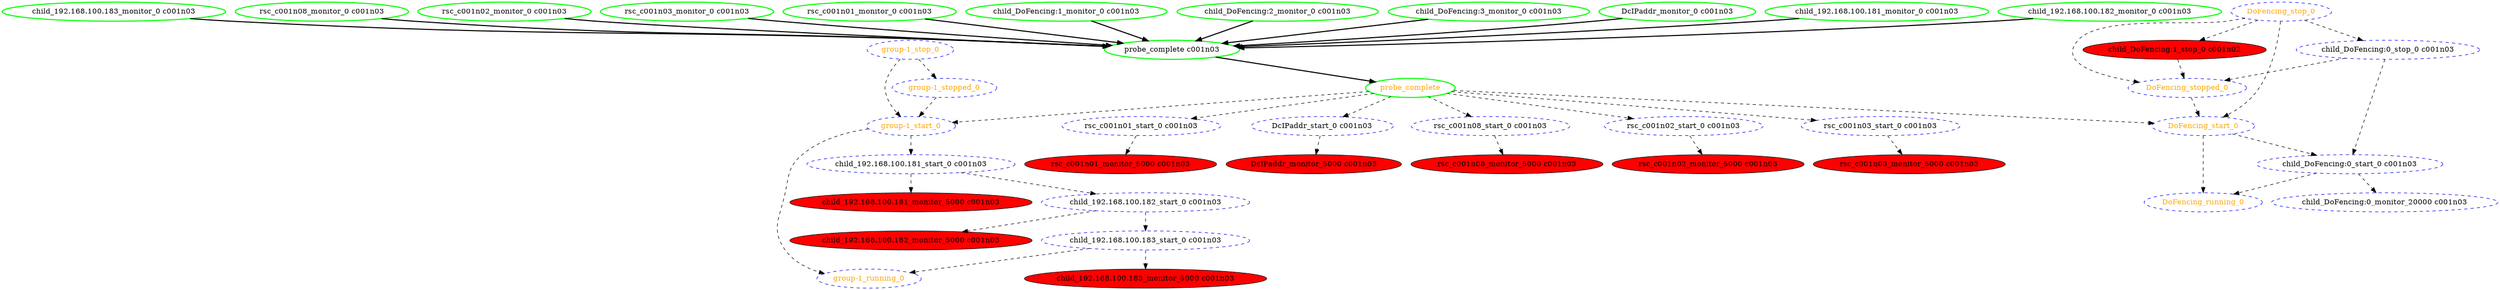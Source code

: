 digraph "g" {
	size = "30,30"
"child_DoFencing:0_monitor_20000 c001n03" [ style="dashed" color="blue" fontcolor="black" ]
"probe_complete" [ style=bold color="green" fontcolor="orange" ]
"probe_complete c001n03" [ style=bold color="green" fontcolor="black" ]
"DcIPaddr_monitor_0 c001n03" [ style=bold color="green" fontcolor="black" ]
"child_192.168.100.181_monitor_0 c001n03" [ style=bold color="green" fontcolor="black" ]
"child_192.168.100.182_monitor_0 c001n03" [ style=bold color="green" fontcolor="black" ]
"child_192.168.100.183_monitor_0 c001n03" [ style=bold color="green" fontcolor="black" ]
"rsc_c001n08_monitor_0 c001n03" [ style=bold color="green" fontcolor="black" ]
"rsc_c001n02_monitor_0 c001n03" [ style=bold color="green" fontcolor="black" ]
"rsc_c001n03_monitor_0 c001n03" [ style=bold color="green" fontcolor="black" ]
"rsc_c001n01_monitor_0 c001n03" [ style=bold color="green" fontcolor="black" ]
"child_DoFencing:1_monitor_0 c001n03" [ style=bold color="green" fontcolor="black" ]
"child_DoFencing:2_monitor_0 c001n03" [ style=bold color="green" fontcolor="black" ]
"child_DoFencing:3_monitor_0 c001n03" [ style=bold color="green" fontcolor="black" ]
"DcIPaddr_start_0 c001n03" [ style="dashed" color="blue" fontcolor="black" ]
"DcIPaddr_monitor_5000 c001n03" [ font_color=purple style=filled fillcolor=red ]
"child_192.168.100.181_start_0 c001n03" [ style="dashed" color="blue" fontcolor="black" ]
"child_192.168.100.181_monitor_5000 c001n03" [ font_color=purple style=filled fillcolor=red ]
"child_192.168.100.182_start_0 c001n03" [ style="dashed" color="blue" fontcolor="black" ]
"child_192.168.100.182_monitor_5000 c001n03" [ font_color=purple style=filled fillcolor=red ]
"child_192.168.100.183_start_0 c001n03" [ style="dashed" color="blue" fontcolor="black" ]
"child_192.168.100.183_monitor_5000 c001n03" [ font_color=purple style=filled fillcolor=red ]
"group-1_start_0" [ style="dashed" color="blue" fontcolor="orange" ]
"group-1_running_0" [ style="dashed" color="blue" fontcolor="orange" ]
"group-1_stop_0" [ style="dashed" color="blue" fontcolor="orange" ]
"group-1_stopped_0" [ style="dashed" color="blue" fontcolor="orange" ]
"rsc_c001n08_start_0 c001n03" [ style="dashed" color="blue" fontcolor="black" ]
"rsc_c001n08_monitor_5000 c001n03" [ font_color=purple style=filled fillcolor=red ]
"rsc_c001n02_start_0 c001n03" [ style="dashed" color="blue" fontcolor="black" ]
"rsc_c001n02_monitor_5000 c001n03" [ font_color=purple style=filled fillcolor=red ]
"rsc_c001n03_start_0 c001n03" [ style="dashed" color="blue" fontcolor="black" ]
"rsc_c001n03_monitor_5000 c001n03" [ font_color=purple style=filled fillcolor=red ]
"rsc_c001n01_start_0 c001n03" [ style="dashed" color="blue" fontcolor="black" ]
"rsc_c001n01_monitor_5000 c001n03" [ font_color=purple style=filled fillcolor=red ]
"child_DoFencing:0_stop_0 c001n03" [ style="dashed" color="blue" fontcolor="black" ]
"child_DoFencing:0_start_0 c001n03" [ style="dashed" color="blue" fontcolor="black" ]
"child_DoFencing:1_stop_0 c001n02" [ font_color=purple style=filled fillcolor=red ]
"DoFencing_start_0" [ style="dashed" color="blue" fontcolor="orange" ]
"DoFencing_running_0" [ style="dashed" color="blue" fontcolor="orange" ]
"DoFencing_stop_0" [ style="dashed" color="blue" fontcolor="orange" ]
"DoFencing_stopped_0" [ style="dashed" color="blue" fontcolor="orange" ]
"child_DoFencing:0_start_0 c001n03" -> "child_DoFencing:0_monitor_20000 c001n03" [ style = dashed]
"probe_complete c001n03" -> "probe_complete" [ style = bold]
"DcIPaddr_monitor_0 c001n03" -> "probe_complete c001n03" [ style = bold]
"child_192.168.100.181_monitor_0 c001n03" -> "probe_complete c001n03" [ style = bold]
"child_192.168.100.182_monitor_0 c001n03" -> "probe_complete c001n03" [ style = bold]
"child_192.168.100.183_monitor_0 c001n03" -> "probe_complete c001n03" [ style = bold]
"rsc_c001n08_monitor_0 c001n03" -> "probe_complete c001n03" [ style = bold]
"rsc_c001n02_monitor_0 c001n03" -> "probe_complete c001n03" [ style = bold]
"rsc_c001n03_monitor_0 c001n03" -> "probe_complete c001n03" [ style = bold]
"rsc_c001n01_monitor_0 c001n03" -> "probe_complete c001n03" [ style = bold]
"child_DoFencing:1_monitor_0 c001n03" -> "probe_complete c001n03" [ style = bold]
"child_DoFencing:2_monitor_0 c001n03" -> "probe_complete c001n03" [ style = bold]
"child_DoFencing:3_monitor_0 c001n03" -> "probe_complete c001n03" [ style = bold]
"probe_complete" -> "DcIPaddr_start_0 c001n03" [ style = dashed]
"DcIPaddr_start_0 c001n03" -> "DcIPaddr_monitor_5000 c001n03" [ style = dashed]
"group-1_start_0" -> "child_192.168.100.181_start_0 c001n03" [ style = dashed]
"child_192.168.100.181_start_0 c001n03" -> "child_192.168.100.181_monitor_5000 c001n03" [ style = dashed]
"child_192.168.100.181_start_0 c001n03" -> "child_192.168.100.182_start_0 c001n03" [ style = dashed]
"child_192.168.100.182_start_0 c001n03" -> "child_192.168.100.182_monitor_5000 c001n03" [ style = dashed]
"child_192.168.100.182_start_0 c001n03" -> "child_192.168.100.183_start_0 c001n03" [ style = dashed]
"child_192.168.100.183_start_0 c001n03" -> "child_192.168.100.183_monitor_5000 c001n03" [ style = dashed]
"probe_complete" -> "group-1_start_0" [ style = dashed]
"group-1_stop_0" -> "group-1_start_0" [ style = dashed]
"group-1_stopped_0" -> "group-1_start_0" [ style = dashed]
"group-1_start_0" -> "group-1_running_0" [ style = dashed]
"child_192.168.100.183_start_0 c001n03" -> "group-1_running_0" [ style = dashed]
"group-1_stop_0" -> "group-1_stopped_0" [ style = dashed]
"probe_complete" -> "rsc_c001n08_start_0 c001n03" [ style = dashed]
"rsc_c001n08_start_0 c001n03" -> "rsc_c001n08_monitor_5000 c001n03" [ style = dashed]
"probe_complete" -> "rsc_c001n02_start_0 c001n03" [ style = dashed]
"rsc_c001n02_start_0 c001n03" -> "rsc_c001n02_monitor_5000 c001n03" [ style = dashed]
"probe_complete" -> "rsc_c001n03_start_0 c001n03" [ style = dashed]
"rsc_c001n03_start_0 c001n03" -> "rsc_c001n03_monitor_5000 c001n03" [ style = dashed]
"probe_complete" -> "rsc_c001n01_start_0 c001n03" [ style = dashed]
"rsc_c001n01_start_0 c001n03" -> "rsc_c001n01_monitor_5000 c001n03" [ style = dashed]
"DoFencing_stop_0" -> "child_DoFencing:0_stop_0 c001n03" [ style = dashed]
"child_DoFencing:0_stop_0 c001n03" -> "child_DoFencing:0_start_0 c001n03" [ style = dashed]
"DoFencing_start_0" -> "child_DoFencing:0_start_0 c001n03" [ style = dashed]
"DoFencing_stop_0" -> "child_DoFencing:1_stop_0 c001n02" [ style = dashed]
"probe_complete" -> "DoFencing_start_0" [ style = dashed]
"DoFencing_stop_0" -> "DoFencing_start_0" [ style = dashed]
"DoFencing_stopped_0" -> "DoFencing_start_0" [ style = dashed]
"DoFencing_start_0" -> "DoFencing_running_0" [ style = dashed]
"child_DoFencing:0_start_0 c001n03" -> "DoFencing_running_0" [ style = dashed]
"DoFencing_stop_0" -> "DoFencing_stopped_0" [ style = dashed]
"child_DoFencing:0_stop_0 c001n03" -> "DoFencing_stopped_0" [ style = dashed]
"child_DoFencing:1_stop_0 c001n02" -> "DoFencing_stopped_0" [ style = dashed]
}
